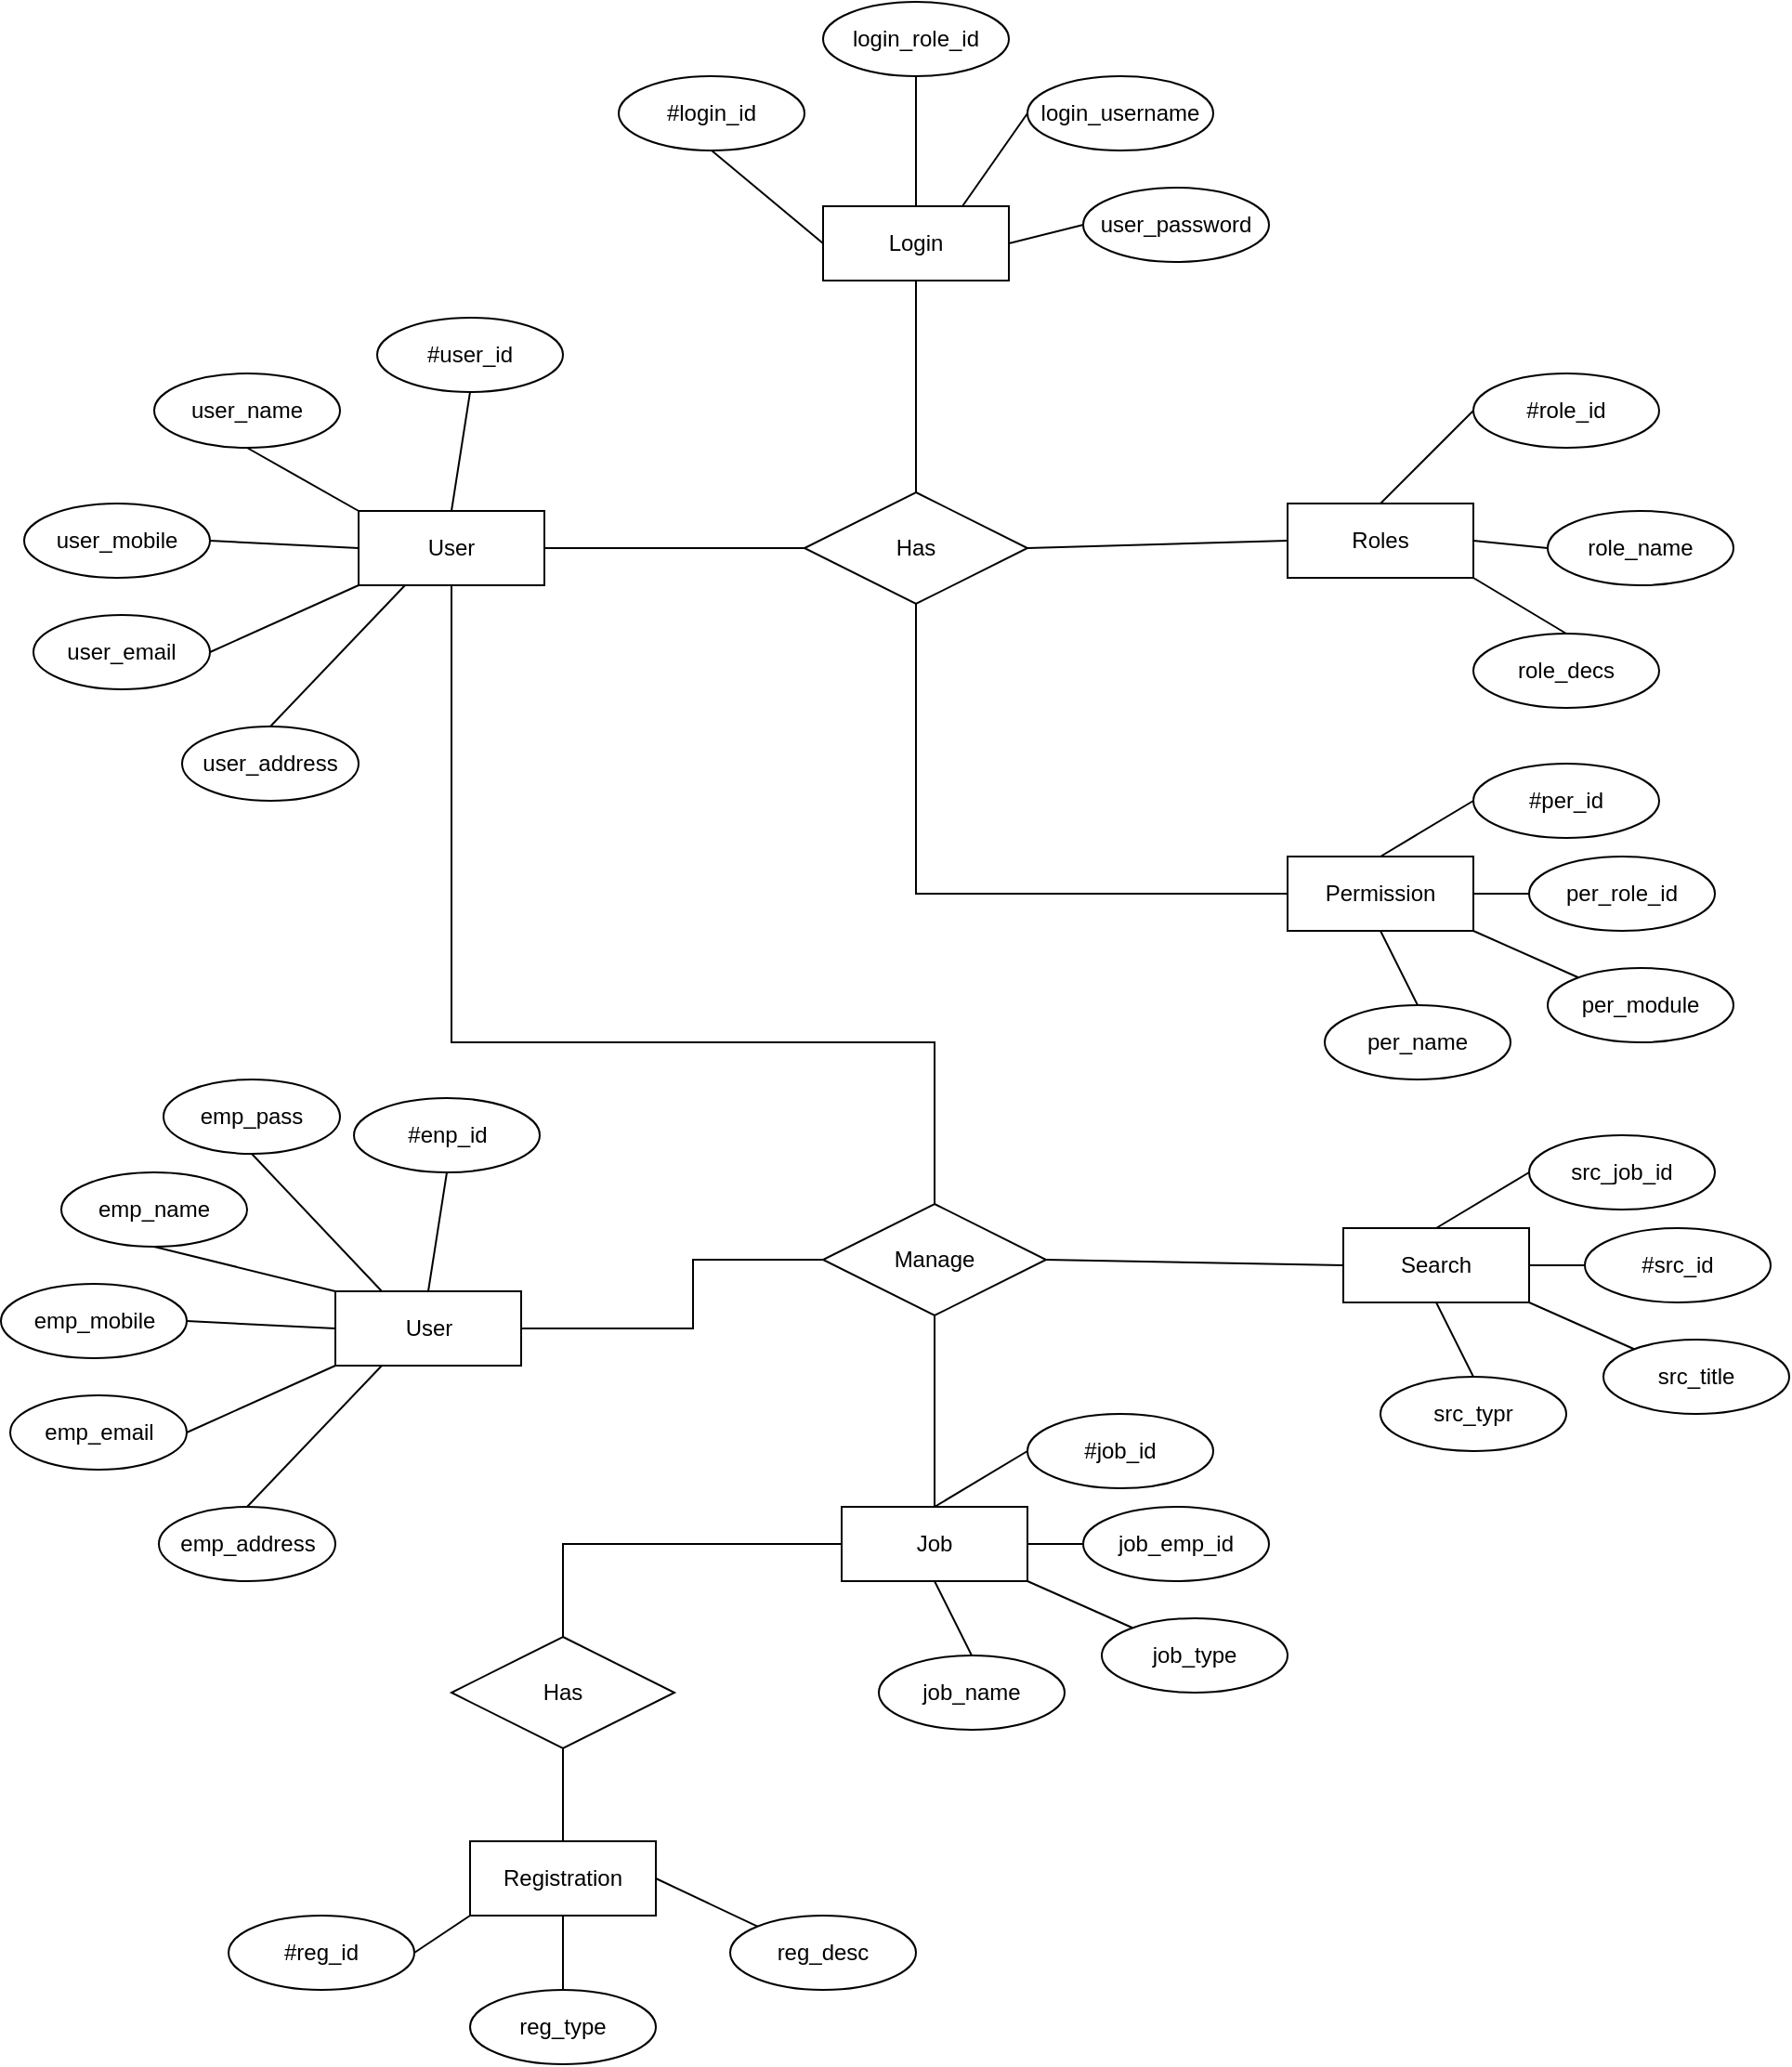 <mxfile version="22.1.18" type="device">
  <diagram name="Page-1" id="MGtMpOdDRbQmCnA_QIO8">
    <mxGraphModel dx="1970" dy="1423" grid="1" gridSize="10" guides="1" tooltips="1" connect="1" arrows="1" fold="1" page="1" pageScale="1" pageWidth="1169" pageHeight="827" math="0" shadow="0">
      <root>
        <mxCell id="0" />
        <mxCell id="1" parent="0" />
        <mxCell id="0gZvXp_FZ8SaGyPlKFIf-1" value="User" style="whiteSpace=wrap;html=1;align=center;" vertex="1" parent="1">
          <mxGeometry x="200" y="394" width="100" height="40" as="geometry" />
        </mxCell>
        <mxCell id="0gZvXp_FZ8SaGyPlKFIf-2" value="#user_id" style="ellipse;whiteSpace=wrap;html=1;align=center;" vertex="1" parent="1">
          <mxGeometry x="210" y="290" width="100" height="40" as="geometry" />
        </mxCell>
        <mxCell id="0gZvXp_FZ8SaGyPlKFIf-3" value="user_name" style="ellipse;whiteSpace=wrap;html=1;align=center;" vertex="1" parent="1">
          <mxGeometry x="90" y="320" width="100" height="40" as="geometry" />
        </mxCell>
        <mxCell id="0gZvXp_FZ8SaGyPlKFIf-4" value="user_mobile" style="ellipse;whiteSpace=wrap;html=1;align=center;" vertex="1" parent="1">
          <mxGeometry x="20" y="390" width="100" height="40" as="geometry" />
        </mxCell>
        <mxCell id="0gZvXp_FZ8SaGyPlKFIf-5" value="user_address" style="ellipse;whiteSpace=wrap;html=1;align=center;" vertex="1" parent="1">
          <mxGeometry x="105" y="510" width="95" height="40" as="geometry" />
        </mxCell>
        <mxCell id="0gZvXp_FZ8SaGyPlKFIf-6" value="user_email" style="ellipse;whiteSpace=wrap;html=1;align=center;" vertex="1" parent="1">
          <mxGeometry x="25" y="450" width="95" height="40" as="geometry" />
        </mxCell>
        <mxCell id="0gZvXp_FZ8SaGyPlKFIf-17" value="" style="endArrow=none;html=1;rounded=0;exitX=0.5;exitY=1;exitDx=0;exitDy=0;entryX=0.5;entryY=0;entryDx=0;entryDy=0;" edge="1" parent="1" source="0gZvXp_FZ8SaGyPlKFIf-2" target="0gZvXp_FZ8SaGyPlKFIf-1">
          <mxGeometry relative="1" as="geometry">
            <mxPoint x="340" y="460" as="sourcePoint" />
            <mxPoint x="500" y="460" as="targetPoint" />
          </mxGeometry>
        </mxCell>
        <mxCell id="0gZvXp_FZ8SaGyPlKFIf-18" value="" style="endArrow=none;html=1;rounded=0;exitX=0.5;exitY=1;exitDx=0;exitDy=0;entryX=0;entryY=0;entryDx=0;entryDy=0;" edge="1" parent="1" source="0gZvXp_FZ8SaGyPlKFIf-3" target="0gZvXp_FZ8SaGyPlKFIf-1">
          <mxGeometry relative="1" as="geometry">
            <mxPoint x="170" y="370" as="sourcePoint" />
            <mxPoint x="160" y="434" as="targetPoint" />
          </mxGeometry>
        </mxCell>
        <mxCell id="0gZvXp_FZ8SaGyPlKFIf-19" value="" style="endArrow=none;html=1;rounded=0;exitX=1;exitY=0.5;exitDx=0;exitDy=0;entryX=0;entryY=0.5;entryDx=0;entryDy=0;" edge="1" parent="1" source="0gZvXp_FZ8SaGyPlKFIf-4" target="0gZvXp_FZ8SaGyPlKFIf-1">
          <mxGeometry relative="1" as="geometry">
            <mxPoint x="380" y="394" as="sourcePoint" />
            <mxPoint x="370" y="458" as="targetPoint" />
          </mxGeometry>
        </mxCell>
        <mxCell id="0gZvXp_FZ8SaGyPlKFIf-20" value="" style="endArrow=none;html=1;rounded=0;exitX=1;exitY=0.5;exitDx=0;exitDy=0;entryX=0;entryY=1;entryDx=0;entryDy=0;" edge="1" parent="1" source="0gZvXp_FZ8SaGyPlKFIf-6" target="0gZvXp_FZ8SaGyPlKFIf-1">
          <mxGeometry relative="1" as="geometry">
            <mxPoint x="400" y="394" as="sourcePoint" />
            <mxPoint x="390" y="458" as="targetPoint" />
          </mxGeometry>
        </mxCell>
        <mxCell id="0gZvXp_FZ8SaGyPlKFIf-21" value="" style="endArrow=none;html=1;rounded=0;exitX=0.25;exitY=1;exitDx=0;exitDy=0;entryX=0.5;entryY=0;entryDx=0;entryDy=0;" edge="1" parent="1" source="0gZvXp_FZ8SaGyPlKFIf-1" target="0gZvXp_FZ8SaGyPlKFIf-5">
          <mxGeometry relative="1" as="geometry">
            <mxPoint x="430" y="394" as="sourcePoint" />
            <mxPoint x="420" y="458" as="targetPoint" />
          </mxGeometry>
        </mxCell>
        <mxCell id="0gZvXp_FZ8SaGyPlKFIf-23" value="" style="endArrow=none;html=1;rounded=0;exitX=0;exitY=0.5;exitDx=0;exitDy=0;entryX=1;entryY=0.5;entryDx=0;entryDy=0;" edge="1" parent="1" source="0gZvXp_FZ8SaGyPlKFIf-24" target="0gZvXp_FZ8SaGyPlKFIf-1">
          <mxGeometry relative="1" as="geometry">
            <mxPoint x="570" y="240" as="sourcePoint" />
            <mxPoint x="560" y="304" as="targetPoint" />
          </mxGeometry>
        </mxCell>
        <mxCell id="0gZvXp_FZ8SaGyPlKFIf-24" value="Has" style="shape=rhombus;perimeter=rhombusPerimeter;whiteSpace=wrap;html=1;align=center;" vertex="1" parent="1">
          <mxGeometry x="440" y="384" width="120" height="60" as="geometry" />
        </mxCell>
        <mxCell id="0gZvXp_FZ8SaGyPlKFIf-26" value="Login" style="whiteSpace=wrap;html=1;align=center;" vertex="1" parent="1">
          <mxGeometry x="450" y="230" width="100" height="40" as="geometry" />
        </mxCell>
        <mxCell id="0gZvXp_FZ8SaGyPlKFIf-27" value="Roles" style="whiteSpace=wrap;html=1;align=center;" vertex="1" parent="1">
          <mxGeometry x="700" y="390" width="100" height="40" as="geometry" />
        </mxCell>
        <mxCell id="0gZvXp_FZ8SaGyPlKFIf-28" value="" style="endArrow=none;html=1;rounded=0;exitX=0;exitY=0.5;exitDx=0;exitDy=0;entryX=1;entryY=0.5;entryDx=0;entryDy=0;" edge="1" parent="1" source="0gZvXp_FZ8SaGyPlKFIf-27" target="0gZvXp_FZ8SaGyPlKFIf-24">
          <mxGeometry relative="1" as="geometry">
            <mxPoint x="710" y="370" as="sourcePoint" />
            <mxPoint x="570" y="370" as="targetPoint" />
          </mxGeometry>
        </mxCell>
        <mxCell id="0gZvXp_FZ8SaGyPlKFIf-29" value="" style="endArrow=none;html=1;rounded=0;exitX=0.5;exitY=1;exitDx=0;exitDy=0;" edge="1" parent="1" source="0gZvXp_FZ8SaGyPlKFIf-26" target="0gZvXp_FZ8SaGyPlKFIf-24">
          <mxGeometry relative="1" as="geometry">
            <mxPoint x="400" y="420" as="sourcePoint" />
            <mxPoint x="560" y="420" as="targetPoint" />
          </mxGeometry>
        </mxCell>
        <mxCell id="0gZvXp_FZ8SaGyPlKFIf-34" value="" style="endArrow=none;html=1;rounded=0;entryX=0;entryY=0.5;entryDx=0;entryDy=0;exitX=0.75;exitY=0;exitDx=0;exitDy=0;" edge="1" parent="1" source="0gZvXp_FZ8SaGyPlKFIf-26" target="0gZvXp_FZ8SaGyPlKFIf-42">
          <mxGeometry relative="1" as="geometry">
            <mxPoint x="380" y="320" as="sourcePoint" />
            <mxPoint x="560.0" y="180" as="targetPoint" />
          </mxGeometry>
        </mxCell>
        <mxCell id="0gZvXp_FZ8SaGyPlKFIf-35" value="" style="endArrow=none;html=1;rounded=0;entryX=0.5;entryY=1;entryDx=0;entryDy=0;exitX=0.5;exitY=0;exitDx=0;exitDy=0;" edge="1" parent="1" source="0gZvXp_FZ8SaGyPlKFIf-26" target="0gZvXp_FZ8SaGyPlKFIf-41">
          <mxGeometry relative="1" as="geometry">
            <mxPoint x="380" y="320" as="sourcePoint" />
            <mxPoint x="500" y="140" as="targetPoint" />
          </mxGeometry>
        </mxCell>
        <mxCell id="0gZvXp_FZ8SaGyPlKFIf-36" value="" style="endArrow=none;html=1;rounded=0;entryX=0;entryY=0.5;entryDx=0;entryDy=0;exitX=1;exitY=0.5;exitDx=0;exitDy=0;" edge="1" parent="1" source="0gZvXp_FZ8SaGyPlKFIf-26" target="0gZvXp_FZ8SaGyPlKFIf-43">
          <mxGeometry relative="1" as="geometry">
            <mxPoint x="380" y="320" as="sourcePoint" />
            <mxPoint x="585.0" y="240.0" as="targetPoint" />
          </mxGeometry>
        </mxCell>
        <mxCell id="0gZvXp_FZ8SaGyPlKFIf-37" value="" style="endArrow=none;html=1;rounded=0;entryX=0.5;entryY=1;entryDx=0;entryDy=0;exitX=0;exitY=0.5;exitDx=0;exitDy=0;" edge="1" parent="1" source="0gZvXp_FZ8SaGyPlKFIf-26" target="0gZvXp_FZ8SaGyPlKFIf-40">
          <mxGeometry relative="1" as="geometry">
            <mxPoint x="380" y="320" as="sourcePoint" />
            <mxPoint x="390" y="200" as="targetPoint" />
          </mxGeometry>
        </mxCell>
        <mxCell id="0gZvXp_FZ8SaGyPlKFIf-40" value="#login_id" style="ellipse;whiteSpace=wrap;html=1;align=center;" vertex="1" parent="1">
          <mxGeometry x="340" y="160" width="100" height="40" as="geometry" />
        </mxCell>
        <mxCell id="0gZvXp_FZ8SaGyPlKFIf-41" value="login_role_id" style="ellipse;whiteSpace=wrap;html=1;align=center;" vertex="1" parent="1">
          <mxGeometry x="450" y="120" width="100" height="40" as="geometry" />
        </mxCell>
        <mxCell id="0gZvXp_FZ8SaGyPlKFIf-42" value="login_username" style="ellipse;whiteSpace=wrap;html=1;align=center;" vertex="1" parent="1">
          <mxGeometry x="560" y="160" width="100" height="40" as="geometry" />
        </mxCell>
        <mxCell id="0gZvXp_FZ8SaGyPlKFIf-43" value="user_password" style="ellipse;whiteSpace=wrap;html=1;align=center;" vertex="1" parent="1">
          <mxGeometry x="590" y="220" width="100" height="40" as="geometry" />
        </mxCell>
        <mxCell id="0gZvXp_FZ8SaGyPlKFIf-44" value="role_decs" style="ellipse;whiteSpace=wrap;html=1;align=center;" vertex="1" parent="1">
          <mxGeometry x="800" y="460" width="100" height="40" as="geometry" />
        </mxCell>
        <mxCell id="0gZvXp_FZ8SaGyPlKFIf-45" value="#role_id" style="ellipse;whiteSpace=wrap;html=1;align=center;" vertex="1" parent="1">
          <mxGeometry x="800" y="320" width="100" height="40" as="geometry" />
        </mxCell>
        <mxCell id="0gZvXp_FZ8SaGyPlKFIf-46" value="role_name" style="ellipse;whiteSpace=wrap;html=1;align=center;" vertex="1" parent="1">
          <mxGeometry x="840" y="394" width="100" height="40" as="geometry" />
        </mxCell>
        <mxCell id="0gZvXp_FZ8SaGyPlKFIf-47" value="" style="endArrow=none;html=1;rounded=0;entryX=0.5;entryY=0;entryDx=0;entryDy=0;" edge="1" parent="1" target="0gZvXp_FZ8SaGyPlKFIf-44">
          <mxGeometry relative="1" as="geometry">
            <mxPoint x="800" y="430" as="sourcePoint" />
            <mxPoint x="890" y="384" as="targetPoint" />
          </mxGeometry>
        </mxCell>
        <mxCell id="0gZvXp_FZ8SaGyPlKFIf-48" value="" style="endArrow=none;html=1;rounded=0;entryX=0;entryY=0.5;entryDx=0;entryDy=0;exitX=1;exitY=0.5;exitDx=0;exitDy=0;" edge="1" parent="1" source="0gZvXp_FZ8SaGyPlKFIf-27" target="0gZvXp_FZ8SaGyPlKFIf-46">
          <mxGeometry relative="1" as="geometry">
            <mxPoint x="730" y="380" as="sourcePoint" />
            <mxPoint x="890" y="380" as="targetPoint" />
          </mxGeometry>
        </mxCell>
        <mxCell id="0gZvXp_FZ8SaGyPlKFIf-49" value="" style="endArrow=none;html=1;rounded=0;entryX=0;entryY=0.5;entryDx=0;entryDy=0;exitX=0.5;exitY=0;exitDx=0;exitDy=0;" edge="1" parent="1" source="0gZvXp_FZ8SaGyPlKFIf-27" target="0gZvXp_FZ8SaGyPlKFIf-45">
          <mxGeometry relative="1" as="geometry">
            <mxPoint x="730" y="380" as="sourcePoint" />
            <mxPoint x="890" y="380" as="targetPoint" />
          </mxGeometry>
        </mxCell>
        <mxCell id="0gZvXp_FZ8SaGyPlKFIf-50" value="Permission" style="whiteSpace=wrap;html=1;align=center;" vertex="1" parent="1">
          <mxGeometry x="700" y="580" width="100" height="40" as="geometry" />
        </mxCell>
        <mxCell id="0gZvXp_FZ8SaGyPlKFIf-51" value="per_module" style="ellipse;whiteSpace=wrap;html=1;align=center;" vertex="1" parent="1">
          <mxGeometry x="840" y="640" width="100" height="40" as="geometry" />
        </mxCell>
        <mxCell id="0gZvXp_FZ8SaGyPlKFIf-52" value="#per_id" style="ellipse;whiteSpace=wrap;html=1;align=center;" vertex="1" parent="1">
          <mxGeometry x="800" y="530" width="100" height="40" as="geometry" />
        </mxCell>
        <mxCell id="0gZvXp_FZ8SaGyPlKFIf-53" value="per_role_id" style="ellipse;whiteSpace=wrap;html=1;align=center;" vertex="1" parent="1">
          <mxGeometry x="830" y="580" width="100" height="40" as="geometry" />
        </mxCell>
        <mxCell id="0gZvXp_FZ8SaGyPlKFIf-54" value="" style="endArrow=none;html=1;rounded=0;" edge="1" target="0gZvXp_FZ8SaGyPlKFIf-51" parent="1">
          <mxGeometry relative="1" as="geometry">
            <mxPoint x="800" y="620" as="sourcePoint" />
            <mxPoint x="890" y="574" as="targetPoint" />
          </mxGeometry>
        </mxCell>
        <mxCell id="0gZvXp_FZ8SaGyPlKFIf-55" value="" style="endArrow=none;html=1;rounded=0;entryX=0;entryY=0.5;entryDx=0;entryDy=0;exitX=1;exitY=0.5;exitDx=0;exitDy=0;" edge="1" source="0gZvXp_FZ8SaGyPlKFIf-50" target="0gZvXp_FZ8SaGyPlKFIf-53" parent="1">
          <mxGeometry relative="1" as="geometry">
            <mxPoint x="730" y="570" as="sourcePoint" />
            <mxPoint x="890" y="570" as="targetPoint" />
          </mxGeometry>
        </mxCell>
        <mxCell id="0gZvXp_FZ8SaGyPlKFIf-56" value="" style="endArrow=none;html=1;rounded=0;entryX=0;entryY=0.5;entryDx=0;entryDy=0;exitX=0.5;exitY=0;exitDx=0;exitDy=0;" edge="1" source="0gZvXp_FZ8SaGyPlKFIf-50" target="0gZvXp_FZ8SaGyPlKFIf-52" parent="1">
          <mxGeometry relative="1" as="geometry">
            <mxPoint x="730" y="570" as="sourcePoint" />
            <mxPoint x="890" y="570" as="targetPoint" />
          </mxGeometry>
        </mxCell>
        <mxCell id="0gZvXp_FZ8SaGyPlKFIf-57" value="" style="endArrow=none;html=1;rounded=0;exitX=0.5;exitY=1;exitDx=0;exitDy=0;entryX=0.5;entryY=0;entryDx=0;entryDy=0;" edge="1" target="0gZvXp_FZ8SaGyPlKFIf-58" parent="1" source="0gZvXp_FZ8SaGyPlKFIf-50">
          <mxGeometry relative="1" as="geometry">
            <mxPoint x="680" y="640" as="sourcePoint" />
            <mxPoint x="770" y="594" as="targetPoint" />
          </mxGeometry>
        </mxCell>
        <mxCell id="0gZvXp_FZ8SaGyPlKFIf-58" value="per_name" style="ellipse;whiteSpace=wrap;html=1;align=center;" vertex="1" parent="1">
          <mxGeometry x="720" y="660" width="100" height="40" as="geometry" />
        </mxCell>
        <mxCell id="0gZvXp_FZ8SaGyPlKFIf-59" value="" style="endArrow=none;html=1;rounded=0;exitX=0.5;exitY=1;exitDx=0;exitDy=0;entryX=0;entryY=0.5;entryDx=0;entryDy=0;" edge="1" parent="1" source="0gZvXp_FZ8SaGyPlKFIf-24" target="0gZvXp_FZ8SaGyPlKFIf-50">
          <mxGeometry relative="1" as="geometry">
            <mxPoint x="670" y="550" as="sourcePoint" />
            <mxPoint x="830" y="550" as="targetPoint" />
            <Array as="points">
              <mxPoint x="500" y="600" />
            </Array>
          </mxGeometry>
        </mxCell>
        <mxCell id="0gZvXp_FZ8SaGyPlKFIf-60" value="Manage" style="shape=rhombus;perimeter=rhombusPerimeter;whiteSpace=wrap;html=1;align=center;" vertex="1" parent="1">
          <mxGeometry x="450" y="767" width="120" height="60" as="geometry" />
        </mxCell>
        <mxCell id="0gZvXp_FZ8SaGyPlKFIf-61" value="" style="endArrow=none;html=1;rounded=0;exitX=0.5;exitY=1;exitDx=0;exitDy=0;entryX=0.5;entryY=0;entryDx=0;entryDy=0;" edge="1" parent="1" source="0gZvXp_FZ8SaGyPlKFIf-1" target="0gZvXp_FZ8SaGyPlKFIf-60">
          <mxGeometry relative="1" as="geometry">
            <mxPoint x="290" y="640" as="sourcePoint" />
            <mxPoint x="450" y="640" as="targetPoint" />
            <Array as="points">
              <mxPoint x="250" y="680" />
              <mxPoint x="510" y="680" />
            </Array>
          </mxGeometry>
        </mxCell>
        <mxCell id="0gZvXp_FZ8SaGyPlKFIf-62" value="emp_name" style="ellipse;whiteSpace=wrap;html=1;align=center;" vertex="1" parent="1">
          <mxGeometry x="40" y="750" width="100" height="40" as="geometry" />
        </mxCell>
        <mxCell id="0gZvXp_FZ8SaGyPlKFIf-63" value="emp_address" style="ellipse;whiteSpace=wrap;html=1;align=center;" vertex="1" parent="1">
          <mxGeometry x="92.5" y="930" width="95" height="40" as="geometry" />
        </mxCell>
        <mxCell id="0gZvXp_FZ8SaGyPlKFIf-64" value="" style="endArrow=none;html=1;rounded=0;exitX=0.5;exitY=1;exitDx=0;exitDy=0;entryX=0.5;entryY=0;entryDx=0;entryDy=0;" edge="1" source="0gZvXp_FZ8SaGyPlKFIf-70" target="0gZvXp_FZ8SaGyPlKFIf-69" parent="1">
          <mxGeometry relative="1" as="geometry">
            <mxPoint x="327.5" y="880" as="sourcePoint" />
            <mxPoint x="487.5" y="880" as="targetPoint" />
          </mxGeometry>
        </mxCell>
        <mxCell id="0gZvXp_FZ8SaGyPlKFIf-65" value="" style="endArrow=none;html=1;rounded=0;exitX=0.5;exitY=1;exitDx=0;exitDy=0;entryX=0;entryY=0;entryDx=0;entryDy=0;" edge="1" source="0gZvXp_FZ8SaGyPlKFIf-62" target="0gZvXp_FZ8SaGyPlKFIf-69" parent="1">
          <mxGeometry relative="1" as="geometry">
            <mxPoint x="157.5" y="790" as="sourcePoint" />
            <mxPoint x="147.5" y="854" as="targetPoint" />
          </mxGeometry>
        </mxCell>
        <mxCell id="0gZvXp_FZ8SaGyPlKFIf-66" value="" style="endArrow=none;html=1;rounded=0;exitX=1;exitY=0.5;exitDx=0;exitDy=0;entryX=0;entryY=0.5;entryDx=0;entryDy=0;" edge="1" source="0gZvXp_FZ8SaGyPlKFIf-71" target="0gZvXp_FZ8SaGyPlKFIf-69" parent="1">
          <mxGeometry relative="1" as="geometry">
            <mxPoint x="367.5" y="814" as="sourcePoint" />
            <mxPoint x="357.5" y="878" as="targetPoint" />
          </mxGeometry>
        </mxCell>
        <mxCell id="0gZvXp_FZ8SaGyPlKFIf-67" value="" style="endArrow=none;html=1;rounded=0;exitX=1;exitY=0.5;exitDx=0;exitDy=0;entryX=0;entryY=1;entryDx=0;entryDy=0;" edge="1" source="0gZvXp_FZ8SaGyPlKFIf-72" target="0gZvXp_FZ8SaGyPlKFIf-69" parent="1">
          <mxGeometry relative="1" as="geometry">
            <mxPoint x="387.5" y="814" as="sourcePoint" />
            <mxPoint x="377.5" y="878" as="targetPoint" />
          </mxGeometry>
        </mxCell>
        <mxCell id="0gZvXp_FZ8SaGyPlKFIf-68" value="" style="endArrow=none;html=1;rounded=0;exitX=0.25;exitY=1;exitDx=0;exitDy=0;entryX=0.5;entryY=0;entryDx=0;entryDy=0;" edge="1" source="0gZvXp_FZ8SaGyPlKFIf-69" target="0gZvXp_FZ8SaGyPlKFIf-63" parent="1">
          <mxGeometry relative="1" as="geometry">
            <mxPoint x="417.5" y="814" as="sourcePoint" />
            <mxPoint x="407.5" y="878" as="targetPoint" />
          </mxGeometry>
        </mxCell>
        <mxCell id="0gZvXp_FZ8SaGyPlKFIf-69" value="User" style="whiteSpace=wrap;html=1;align=center;" vertex="1" parent="1">
          <mxGeometry x="187.5" y="814" width="100" height="40" as="geometry" />
        </mxCell>
        <mxCell id="0gZvXp_FZ8SaGyPlKFIf-70" value="#enp_id" style="ellipse;whiteSpace=wrap;html=1;align=center;" vertex="1" parent="1">
          <mxGeometry x="197.5" y="710" width="100" height="40" as="geometry" />
        </mxCell>
        <mxCell id="0gZvXp_FZ8SaGyPlKFIf-71" value="emp_mobile" style="ellipse;whiteSpace=wrap;html=1;align=center;" vertex="1" parent="1">
          <mxGeometry x="7.5" y="810" width="100" height="40" as="geometry" />
        </mxCell>
        <mxCell id="0gZvXp_FZ8SaGyPlKFIf-72" value="emp_email" style="ellipse;whiteSpace=wrap;html=1;align=center;" vertex="1" parent="1">
          <mxGeometry x="12.5" y="870" width="95" height="40" as="geometry" />
        </mxCell>
        <mxCell id="0gZvXp_FZ8SaGyPlKFIf-73" value="" style="endArrow=none;html=1;rounded=0;entryX=0;entryY=0.5;entryDx=0;entryDy=0;exitX=1;exitY=0.5;exitDx=0;exitDy=0;" edge="1" parent="1" source="0gZvXp_FZ8SaGyPlKFIf-69" target="0gZvXp_FZ8SaGyPlKFIf-60">
          <mxGeometry relative="1" as="geometry">
            <mxPoint x="120" y="940" as="sourcePoint" />
            <mxPoint x="280" y="940" as="targetPoint" />
            <Array as="points">
              <mxPoint x="380" y="834" />
              <mxPoint x="380" y="797" />
            </Array>
          </mxGeometry>
        </mxCell>
        <mxCell id="0gZvXp_FZ8SaGyPlKFIf-74" value="emp_pass" style="ellipse;whiteSpace=wrap;html=1;align=center;" vertex="1" parent="1">
          <mxGeometry x="95" y="700" width="95" height="40" as="geometry" />
        </mxCell>
        <mxCell id="0gZvXp_FZ8SaGyPlKFIf-75" value="" style="endArrow=none;html=1;rounded=0;exitX=0.5;exitY=1;exitDx=0;exitDy=0;entryX=0.25;entryY=0;entryDx=0;entryDy=0;" edge="1" parent="1" source="0gZvXp_FZ8SaGyPlKFIf-74" target="0gZvXp_FZ8SaGyPlKFIf-69">
          <mxGeometry relative="1" as="geometry">
            <mxPoint x="120" y="940" as="sourcePoint" />
            <mxPoint x="280" y="940" as="targetPoint" />
          </mxGeometry>
        </mxCell>
        <mxCell id="0gZvXp_FZ8SaGyPlKFIf-76" value="src_title" style="ellipse;whiteSpace=wrap;html=1;align=center;" vertex="1" parent="1">
          <mxGeometry x="870" y="840" width="100" height="40" as="geometry" />
        </mxCell>
        <mxCell id="0gZvXp_FZ8SaGyPlKFIf-77" value="src_job_id" style="ellipse;whiteSpace=wrap;html=1;align=center;" vertex="1" parent="1">
          <mxGeometry x="830" y="730" width="100" height="40" as="geometry" />
        </mxCell>
        <mxCell id="0gZvXp_FZ8SaGyPlKFIf-78" value="#src_id" style="ellipse;whiteSpace=wrap;html=1;align=center;" vertex="1" parent="1">
          <mxGeometry x="860" y="780" width="100" height="40" as="geometry" />
        </mxCell>
        <mxCell id="0gZvXp_FZ8SaGyPlKFIf-79" value="" style="endArrow=none;html=1;rounded=0;" edge="1" target="0gZvXp_FZ8SaGyPlKFIf-76" parent="1">
          <mxGeometry relative="1" as="geometry">
            <mxPoint x="830" y="820" as="sourcePoint" />
            <mxPoint x="920" y="774" as="targetPoint" />
          </mxGeometry>
        </mxCell>
        <mxCell id="0gZvXp_FZ8SaGyPlKFIf-80" value="" style="endArrow=none;html=1;rounded=0;entryX=0;entryY=0.5;entryDx=0;entryDy=0;exitX=1;exitY=0.5;exitDx=0;exitDy=0;" edge="1" source="0gZvXp_FZ8SaGyPlKFIf-84" target="0gZvXp_FZ8SaGyPlKFIf-78" parent="1">
          <mxGeometry relative="1" as="geometry">
            <mxPoint x="760" y="770" as="sourcePoint" />
            <mxPoint x="920" y="770" as="targetPoint" />
          </mxGeometry>
        </mxCell>
        <mxCell id="0gZvXp_FZ8SaGyPlKFIf-81" value="" style="endArrow=none;html=1;rounded=0;entryX=0;entryY=0.5;entryDx=0;entryDy=0;exitX=0.5;exitY=0;exitDx=0;exitDy=0;" edge="1" source="0gZvXp_FZ8SaGyPlKFIf-84" target="0gZvXp_FZ8SaGyPlKFIf-77" parent="1">
          <mxGeometry relative="1" as="geometry">
            <mxPoint x="760" y="770" as="sourcePoint" />
            <mxPoint x="920" y="770" as="targetPoint" />
          </mxGeometry>
        </mxCell>
        <mxCell id="0gZvXp_FZ8SaGyPlKFIf-82" value="" style="endArrow=none;html=1;rounded=0;exitX=0.5;exitY=1;exitDx=0;exitDy=0;entryX=0.5;entryY=0;entryDx=0;entryDy=0;" edge="1" source="0gZvXp_FZ8SaGyPlKFIf-84" target="0gZvXp_FZ8SaGyPlKFIf-83" parent="1">
          <mxGeometry relative="1" as="geometry">
            <mxPoint x="710" y="840" as="sourcePoint" />
            <mxPoint x="800" y="794" as="targetPoint" />
          </mxGeometry>
        </mxCell>
        <mxCell id="0gZvXp_FZ8SaGyPlKFIf-83" value="src_typr" style="ellipse;whiteSpace=wrap;html=1;align=center;" vertex="1" parent="1">
          <mxGeometry x="750" y="860" width="100" height="40" as="geometry" />
        </mxCell>
        <mxCell id="0gZvXp_FZ8SaGyPlKFIf-84" value="Search" style="whiteSpace=wrap;html=1;align=center;" vertex="1" parent="1">
          <mxGeometry x="730" y="780" width="100" height="40" as="geometry" />
        </mxCell>
        <mxCell id="0gZvXp_FZ8SaGyPlKFIf-85" value="job_type" style="ellipse;whiteSpace=wrap;html=1;align=center;" vertex="1" parent="1">
          <mxGeometry x="600" y="990" width="100" height="40" as="geometry" />
        </mxCell>
        <mxCell id="0gZvXp_FZ8SaGyPlKFIf-86" value="#job_id" style="ellipse;whiteSpace=wrap;html=1;align=center;" vertex="1" parent="1">
          <mxGeometry x="560" y="880" width="100" height="40" as="geometry" />
        </mxCell>
        <mxCell id="0gZvXp_FZ8SaGyPlKFIf-87" value="job_emp_id" style="ellipse;whiteSpace=wrap;html=1;align=center;" vertex="1" parent="1">
          <mxGeometry x="590" y="930" width="100" height="40" as="geometry" />
        </mxCell>
        <mxCell id="0gZvXp_FZ8SaGyPlKFIf-88" value="" style="endArrow=none;html=1;rounded=0;" edge="1" target="0gZvXp_FZ8SaGyPlKFIf-85" parent="1">
          <mxGeometry relative="1" as="geometry">
            <mxPoint x="560" y="970" as="sourcePoint" />
            <mxPoint x="650" y="924" as="targetPoint" />
          </mxGeometry>
        </mxCell>
        <mxCell id="0gZvXp_FZ8SaGyPlKFIf-89" value="" style="endArrow=none;html=1;rounded=0;entryX=0;entryY=0.5;entryDx=0;entryDy=0;exitX=1;exitY=0.5;exitDx=0;exitDy=0;" edge="1" source="0gZvXp_FZ8SaGyPlKFIf-93" target="0gZvXp_FZ8SaGyPlKFIf-87" parent="1">
          <mxGeometry relative="1" as="geometry">
            <mxPoint x="490" y="920" as="sourcePoint" />
            <mxPoint x="650" y="920" as="targetPoint" />
          </mxGeometry>
        </mxCell>
        <mxCell id="0gZvXp_FZ8SaGyPlKFIf-90" value="" style="endArrow=none;html=1;rounded=0;entryX=0;entryY=0.5;entryDx=0;entryDy=0;exitX=0.5;exitY=0;exitDx=0;exitDy=0;" edge="1" source="0gZvXp_FZ8SaGyPlKFIf-93" target="0gZvXp_FZ8SaGyPlKFIf-86" parent="1">
          <mxGeometry relative="1" as="geometry">
            <mxPoint x="490" y="920" as="sourcePoint" />
            <mxPoint x="650" y="920" as="targetPoint" />
          </mxGeometry>
        </mxCell>
        <mxCell id="0gZvXp_FZ8SaGyPlKFIf-91" value="" style="endArrow=none;html=1;rounded=0;exitX=0.5;exitY=1;exitDx=0;exitDy=0;entryX=0.5;entryY=0;entryDx=0;entryDy=0;" edge="1" source="0gZvXp_FZ8SaGyPlKFIf-93" target="0gZvXp_FZ8SaGyPlKFIf-92" parent="1">
          <mxGeometry relative="1" as="geometry">
            <mxPoint x="440" y="990" as="sourcePoint" />
            <mxPoint x="530" y="944" as="targetPoint" />
          </mxGeometry>
        </mxCell>
        <mxCell id="0gZvXp_FZ8SaGyPlKFIf-92" value="job_name" style="ellipse;whiteSpace=wrap;html=1;align=center;" vertex="1" parent="1">
          <mxGeometry x="480" y="1010" width="100" height="40" as="geometry" />
        </mxCell>
        <mxCell id="0gZvXp_FZ8SaGyPlKFIf-93" value="Job" style="whiteSpace=wrap;html=1;align=center;" vertex="1" parent="1">
          <mxGeometry x="460" y="930" width="100" height="40" as="geometry" />
        </mxCell>
        <mxCell id="0gZvXp_FZ8SaGyPlKFIf-95" value="" style="endArrow=none;html=1;rounded=0;entryX=0;entryY=0.5;entryDx=0;entryDy=0;exitX=1;exitY=0.5;exitDx=0;exitDy=0;" edge="1" parent="1" source="0gZvXp_FZ8SaGyPlKFIf-60" target="0gZvXp_FZ8SaGyPlKFIf-84">
          <mxGeometry relative="1" as="geometry">
            <mxPoint x="570" y="800" as="sourcePoint" />
            <mxPoint x="700" y="800" as="targetPoint" />
          </mxGeometry>
        </mxCell>
        <mxCell id="0gZvXp_FZ8SaGyPlKFIf-96" value="" style="endArrow=none;html=1;rounded=0;exitX=0.5;exitY=1;exitDx=0;exitDy=0;entryX=0.5;entryY=0;entryDx=0;entryDy=0;" edge="1" parent="1" source="0gZvXp_FZ8SaGyPlKFIf-60" target="0gZvXp_FZ8SaGyPlKFIf-93">
          <mxGeometry relative="1" as="geometry">
            <mxPoint x="490" y="880" as="sourcePoint" />
            <mxPoint x="650" y="880" as="targetPoint" />
            <Array as="points" />
          </mxGeometry>
        </mxCell>
        <mxCell id="0gZvXp_FZ8SaGyPlKFIf-97" value="Has" style="shape=rhombus;perimeter=rhombusPerimeter;whiteSpace=wrap;html=1;align=center;" vertex="1" parent="1">
          <mxGeometry x="250" y="1000" width="120" height="60" as="geometry" />
        </mxCell>
        <mxCell id="0gZvXp_FZ8SaGyPlKFIf-98" value="" style="endArrow=none;html=1;rounded=0;exitX=0.5;exitY=0;exitDx=0;exitDy=0;entryX=0;entryY=0.5;entryDx=0;entryDy=0;" edge="1" parent="1" source="0gZvXp_FZ8SaGyPlKFIf-97" target="0gZvXp_FZ8SaGyPlKFIf-93">
          <mxGeometry relative="1" as="geometry">
            <mxPoint x="360" y="1030" as="sourcePoint" />
            <mxPoint x="520" y="1030" as="targetPoint" />
            <Array as="points">
              <mxPoint x="310" y="950" />
            </Array>
          </mxGeometry>
        </mxCell>
        <mxCell id="0gZvXp_FZ8SaGyPlKFIf-99" value="Registration" style="whiteSpace=wrap;html=1;align=center;" vertex="1" parent="1">
          <mxGeometry x="260" y="1110" width="100" height="40" as="geometry" />
        </mxCell>
        <mxCell id="0gZvXp_FZ8SaGyPlKFIf-100" value="#reg_id" style="ellipse;whiteSpace=wrap;html=1;align=center;" vertex="1" parent="1">
          <mxGeometry x="130" y="1150" width="100" height="40" as="geometry" />
        </mxCell>
        <mxCell id="0gZvXp_FZ8SaGyPlKFIf-101" value="reg_desc" style="ellipse;whiteSpace=wrap;html=1;align=center;" vertex="1" parent="1">
          <mxGeometry x="400" y="1150" width="100" height="40" as="geometry" />
        </mxCell>
        <mxCell id="0gZvXp_FZ8SaGyPlKFIf-102" value="reg_type" style="ellipse;whiteSpace=wrap;html=1;align=center;" vertex="1" parent="1">
          <mxGeometry x="260" y="1190" width="100" height="40" as="geometry" />
        </mxCell>
        <mxCell id="0gZvXp_FZ8SaGyPlKFIf-103" value="" style="endArrow=none;html=1;rounded=0;exitX=1;exitY=0.5;exitDx=0;exitDy=0;entryX=0;entryY=0;entryDx=0;entryDy=0;" edge="1" parent="1" source="0gZvXp_FZ8SaGyPlKFIf-99" target="0gZvXp_FZ8SaGyPlKFIf-101">
          <mxGeometry relative="1" as="geometry">
            <mxPoint x="360" y="1090" as="sourcePoint" />
            <mxPoint x="520" y="1090" as="targetPoint" />
          </mxGeometry>
        </mxCell>
        <mxCell id="0gZvXp_FZ8SaGyPlKFIf-104" value="" style="endArrow=none;html=1;rounded=0;entryX=0.5;entryY=0;entryDx=0;entryDy=0;exitX=0.5;exitY=1;exitDx=0;exitDy=0;" edge="1" parent="1" source="0gZvXp_FZ8SaGyPlKFIf-99" target="0gZvXp_FZ8SaGyPlKFIf-102">
          <mxGeometry relative="1" as="geometry">
            <mxPoint x="360" y="1090" as="sourcePoint" />
            <mxPoint x="520" y="1090" as="targetPoint" />
          </mxGeometry>
        </mxCell>
        <mxCell id="0gZvXp_FZ8SaGyPlKFIf-105" value="" style="endArrow=none;html=1;rounded=0;exitX=1;exitY=0.5;exitDx=0;exitDy=0;entryX=0;entryY=1;entryDx=0;entryDy=0;" edge="1" parent="1" source="0gZvXp_FZ8SaGyPlKFIf-100" target="0gZvXp_FZ8SaGyPlKFIf-99">
          <mxGeometry relative="1" as="geometry">
            <mxPoint x="360" y="1090" as="sourcePoint" />
            <mxPoint x="280" y="1160" as="targetPoint" />
          </mxGeometry>
        </mxCell>
        <mxCell id="0gZvXp_FZ8SaGyPlKFIf-106" value="" style="endArrow=none;html=1;rounded=0;exitX=0.5;exitY=1;exitDx=0;exitDy=0;" edge="1" parent="1" source="0gZvXp_FZ8SaGyPlKFIf-97" target="0gZvXp_FZ8SaGyPlKFIf-99">
          <mxGeometry relative="1" as="geometry">
            <mxPoint x="360" y="1090" as="sourcePoint" />
            <mxPoint x="520" y="1090" as="targetPoint" />
          </mxGeometry>
        </mxCell>
      </root>
    </mxGraphModel>
  </diagram>
</mxfile>
